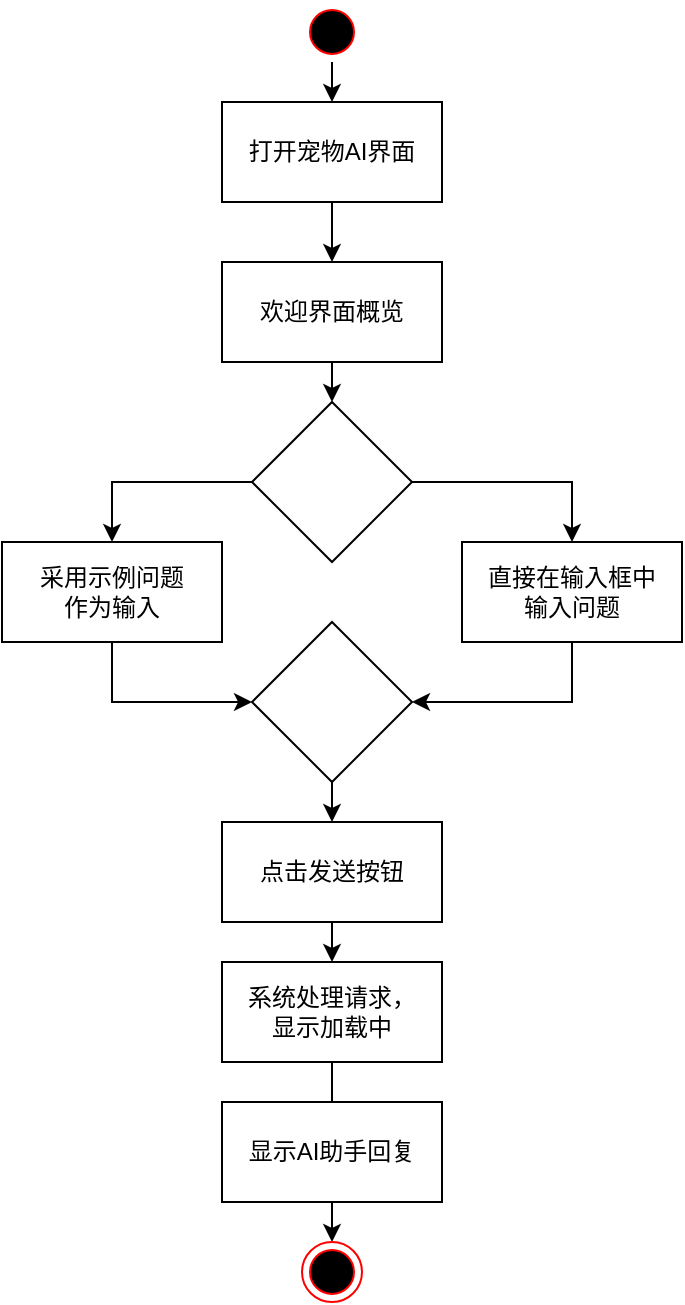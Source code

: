 <mxfile version="24.7.5">
  <diagram name="Page-1" id="e7e014a7-5840-1c2e-5031-d8a46d1fe8dd">
    <mxGraphModel dx="1276" dy="606" grid="1" gridSize="10" guides="1" tooltips="1" connect="1" arrows="1" fold="1" page="1" pageScale="1" pageWidth="1169" pageHeight="826" background="none" math="0" shadow="0">
      <root>
        <mxCell id="0" />
        <mxCell id="1" parent="0" />
        <mxCell id="NiOZ_CHgmBwp2koZttZZ-1" value="" style="ellipse;html=1;shape=startState;fillColor=#000000;strokeColor=#ff0000;" parent="1" vertex="1">
          <mxGeometry x="280" y="130" width="30" height="30" as="geometry" />
        </mxCell>
        <mxCell id="NiOZ_CHgmBwp2koZttZZ-3" value="打开宠物AI界面" style="html=1;whiteSpace=wrap;" parent="1" vertex="1">
          <mxGeometry x="240" y="180" width="110" height="50" as="geometry" />
        </mxCell>
        <mxCell id="NiOZ_CHgmBwp2koZttZZ-4" value="" style="endArrow=classic;html=1;rounded=0;exitX=0.5;exitY=1;exitDx=0;exitDy=0;entryX=0.5;entryY=0;entryDx=0;entryDy=0;" parent="1" source="NiOZ_CHgmBwp2koZttZZ-3" target="NiOZ_CHgmBwp2koZttZZ-7" edge="1">
          <mxGeometry width="50" height="50" relative="1" as="geometry">
            <mxPoint x="290" y="440" as="sourcePoint" />
            <mxPoint x="295" y="240" as="targetPoint" />
          </mxGeometry>
        </mxCell>
        <mxCell id="NiOZ_CHgmBwp2koZttZZ-6" value="" style="endArrow=classic;html=1;rounded=0;exitX=0.5;exitY=1;exitDx=0;exitDy=0;" parent="1" source="NiOZ_CHgmBwp2koZttZZ-1" target="NiOZ_CHgmBwp2koZttZZ-3" edge="1">
          <mxGeometry width="50" height="50" relative="1" as="geometry">
            <mxPoint x="290" y="120" as="sourcePoint" />
            <mxPoint x="340" y="390" as="targetPoint" />
          </mxGeometry>
        </mxCell>
        <mxCell id="NiOZ_CHgmBwp2koZttZZ-7" value="欢迎界面概览" style="html=1;whiteSpace=wrap;" parent="1" vertex="1">
          <mxGeometry x="240" y="260" width="110" height="50" as="geometry" />
        </mxCell>
        <mxCell id="NiOZ_CHgmBwp2koZttZZ-8" value="" style="rhombus;whiteSpace=wrap;html=1;" parent="1" vertex="1">
          <mxGeometry x="255" y="330" width="80" height="80" as="geometry" />
        </mxCell>
        <mxCell id="NiOZ_CHgmBwp2koZttZZ-9" value="" style="endArrow=classic;html=1;rounded=0;exitX=0.5;exitY=1;exitDx=0;exitDy=0;" parent="1" source="NiOZ_CHgmBwp2koZttZZ-7" target="NiOZ_CHgmBwp2koZttZZ-8" edge="1">
          <mxGeometry width="50" height="50" relative="1" as="geometry">
            <mxPoint x="210" y="490" as="sourcePoint" />
            <mxPoint x="260" y="440" as="targetPoint" />
          </mxGeometry>
        </mxCell>
        <mxCell id="NiOZ_CHgmBwp2koZttZZ-12" value="直接在输入框中&lt;div&gt;输入问题&lt;/div&gt;" style="html=1;whiteSpace=wrap;" parent="1" vertex="1">
          <mxGeometry x="360" y="400" width="110" height="50" as="geometry" />
        </mxCell>
        <mxCell id="NiOZ_CHgmBwp2koZttZZ-13" value="采用示例问题&lt;div&gt;作为输入&lt;/div&gt;" style="html=1;whiteSpace=wrap;" parent="1" vertex="1">
          <mxGeometry x="130" y="400" width="110" height="50" as="geometry" />
        </mxCell>
        <mxCell id="NiOZ_CHgmBwp2koZttZZ-14" value="" style="endArrow=classic;html=1;rounded=0;exitX=1;exitY=0.5;exitDx=0;exitDy=0;edgeStyle=orthogonalEdgeStyle;entryX=0.5;entryY=0;entryDx=0;entryDy=0;" parent="1" source="NiOZ_CHgmBwp2koZttZZ-8" target="NiOZ_CHgmBwp2koZttZZ-12" edge="1">
          <mxGeometry width="50" height="50" relative="1" as="geometry">
            <mxPoint x="290" y="440" as="sourcePoint" />
            <mxPoint x="340" y="390" as="targetPoint" />
          </mxGeometry>
        </mxCell>
        <mxCell id="NiOZ_CHgmBwp2koZttZZ-15" value="" style="endArrow=classic;html=1;rounded=0;exitX=0;exitY=0.5;exitDx=0;exitDy=0;edgeStyle=orthogonalEdgeStyle;entryX=0.5;entryY=0;entryDx=0;entryDy=0;" parent="1" source="NiOZ_CHgmBwp2koZttZZ-8" target="NiOZ_CHgmBwp2koZttZZ-13" edge="1">
          <mxGeometry width="50" height="50" relative="1" as="geometry">
            <mxPoint x="290" y="440" as="sourcePoint" />
            <mxPoint x="190" y="360" as="targetPoint" />
          </mxGeometry>
        </mxCell>
        <mxCell id="NiOZ_CHgmBwp2koZttZZ-16" value="" style="rhombus;whiteSpace=wrap;html=1;" parent="1" vertex="1">
          <mxGeometry x="255" y="440" width="80" height="80" as="geometry" />
        </mxCell>
        <mxCell id="NiOZ_CHgmBwp2koZttZZ-17" value="" style="endArrow=classic;html=1;rounded=0;exitX=0.5;exitY=1;exitDx=0;exitDy=0;edgeStyle=orthogonalEdgeStyle;entryX=0;entryY=0.5;entryDx=0;entryDy=0;" parent="1" source="NiOZ_CHgmBwp2koZttZZ-13" target="NiOZ_CHgmBwp2koZttZZ-16" edge="1">
          <mxGeometry width="50" height="50" relative="1" as="geometry">
            <mxPoint x="290" y="440" as="sourcePoint" />
            <mxPoint x="180" y="520" as="targetPoint" />
          </mxGeometry>
        </mxCell>
        <mxCell id="NiOZ_CHgmBwp2koZttZZ-18" value="" style="endArrow=classic;html=1;rounded=0;exitX=0.5;exitY=1;exitDx=0;exitDy=0;edgeStyle=orthogonalEdgeStyle;entryX=1;entryY=0.5;entryDx=0;entryDy=0;" parent="1" source="NiOZ_CHgmBwp2koZttZZ-12" target="NiOZ_CHgmBwp2koZttZZ-16" edge="1">
          <mxGeometry width="50" height="50" relative="1" as="geometry">
            <mxPoint x="290" y="440" as="sourcePoint" />
            <mxPoint x="415" y="500" as="targetPoint" />
          </mxGeometry>
        </mxCell>
        <mxCell id="NiOZ_CHgmBwp2koZttZZ-19" value="" style="endArrow=classic;html=1;rounded=0;exitX=0.5;exitY=1;exitDx=0;exitDy=0;entryX=0.5;entryY=0;entryDx=0;entryDy=0;" parent="1" source="NiOZ_CHgmBwp2koZttZZ-16" target="NiOZ_CHgmBwp2koZttZZ-20" edge="1">
          <mxGeometry width="50" height="50" relative="1" as="geometry">
            <mxPoint x="290" y="440" as="sourcePoint" />
            <mxPoint x="295" y="580" as="targetPoint" />
          </mxGeometry>
        </mxCell>
        <mxCell id="NiOZ_CHgmBwp2koZttZZ-20" value="点击发送按钮" style="html=1;whiteSpace=wrap;" parent="1" vertex="1">
          <mxGeometry x="240" y="540" width="110" height="50" as="geometry" />
        </mxCell>
        <mxCell id="NiOZ_CHgmBwp2koZttZZ-21" value="" style="endArrow=classic;html=1;rounded=0;exitX=0.5;exitY=1;exitDx=0;exitDy=0;entryX=0.5;entryY=0;entryDx=0;entryDy=0;" parent="1" source="NiOZ_CHgmBwp2koZttZZ-20" target="NiOZ_CHgmBwp2koZttZZ-22" edge="1">
          <mxGeometry width="50" height="50" relative="1" as="geometry">
            <mxPoint x="290" y="440" as="sourcePoint" />
            <mxPoint x="300" y="670" as="targetPoint" />
          </mxGeometry>
        </mxCell>
        <mxCell id="NiOZ_CHgmBwp2koZttZZ-22" value="系统处理请求，&lt;div&gt;显示加载中&lt;/div&gt;" style="html=1;whiteSpace=wrap;" parent="1" vertex="1">
          <mxGeometry x="240" y="610" width="110" height="50" as="geometry" />
        </mxCell>
        <mxCell id="NiOZ_CHgmBwp2koZttZZ-24" value="" style="endArrow=classic;html=1;rounded=0;exitX=0.5;exitY=1;exitDx=0;exitDy=0;" parent="1" source="NiOZ_CHgmBwp2koZttZZ-22" edge="1">
          <mxGeometry width="50" height="50" relative="1" as="geometry">
            <mxPoint x="290" y="640" as="sourcePoint" />
            <mxPoint x="295" y="730" as="targetPoint" />
          </mxGeometry>
        </mxCell>
        <mxCell id="NiOZ_CHgmBwp2koZttZZ-25" value="显示AI助手回复" style="html=1;whiteSpace=wrap;" parent="1" vertex="1">
          <mxGeometry x="240" y="680" width="110" height="50" as="geometry" />
        </mxCell>
        <mxCell id="NiOZ_CHgmBwp2koZttZZ-26" value="" style="endArrow=classic;html=1;rounded=0;exitX=0.5;exitY=1;exitDx=0;exitDy=0;entryX=0.5;entryY=0;entryDx=0;entryDy=0;" parent="1" source="NiOZ_CHgmBwp2koZttZZ-25" target="NiOZ_CHgmBwp2koZttZZ-27" edge="1">
          <mxGeometry width="50" height="50" relative="1" as="geometry">
            <mxPoint x="290" y="640" as="sourcePoint" />
            <mxPoint x="295" y="750" as="targetPoint" />
          </mxGeometry>
        </mxCell>
        <mxCell id="NiOZ_CHgmBwp2koZttZZ-27" value="" style="ellipse;html=1;shape=endState;fillColor=#000000;strokeColor=#ff0000;" parent="1" vertex="1">
          <mxGeometry x="280" y="750" width="30" height="30" as="geometry" />
        </mxCell>
      </root>
    </mxGraphModel>
  </diagram>
</mxfile>

